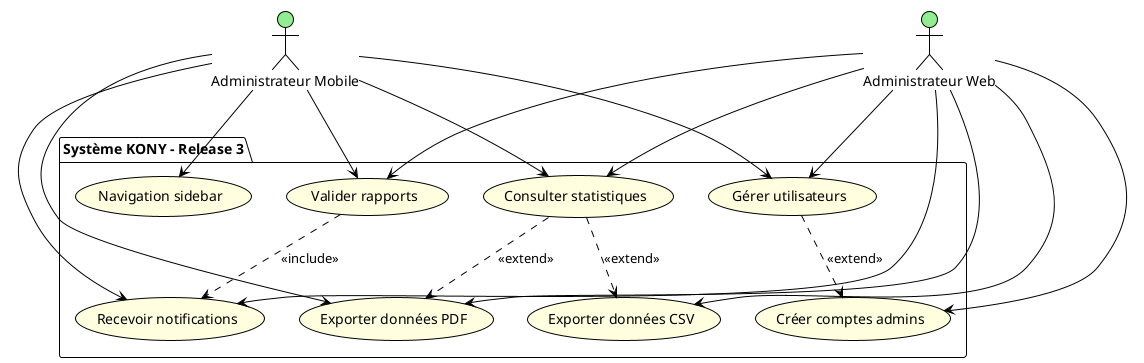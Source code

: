 @startuml
!theme plain
skinparam backgroundColor white
skinparam actor {
  BackgroundColor lightgreen
  BorderColor black
}
skinparam usecase {
  BackgroundColor lightyellow
  BorderColor black
}

actor "Administrateur Mobile" as adminM
actor "Administrateur Web" as adminW

package "Système KONY - Release 3" {
  usecase "Valider rapports" as UC1
  usecase "Consulter statistiques" as UC2
  usecase "Gérer utilisateurs" as UC3
  usecase "Recevoir notifications" as UC4
  usecase "Exporter données PDF" as UC5
  usecase "Exporter données CSV" as UC6
  usecase "Créer comptes admins" as UC7
  usecase "Navigation sidebar" as UC8
}

adminM --> UC1
adminM --> UC2
adminM --> UC3
adminM --> UC4
adminM --> UC5
adminM --> UC8

adminW --> UC1
adminW --> UC2
adminW --> UC3
adminW --> UC4
adminW --> UC5
adminW --> UC6
adminW --> UC7

UC1 ..> UC4 : <<include>>
UC2 ..> UC5 : <<extend>>
UC2 ..> UC6 : <<extend>>
UC3 ..> UC7 : <<extend>>

@enduml
